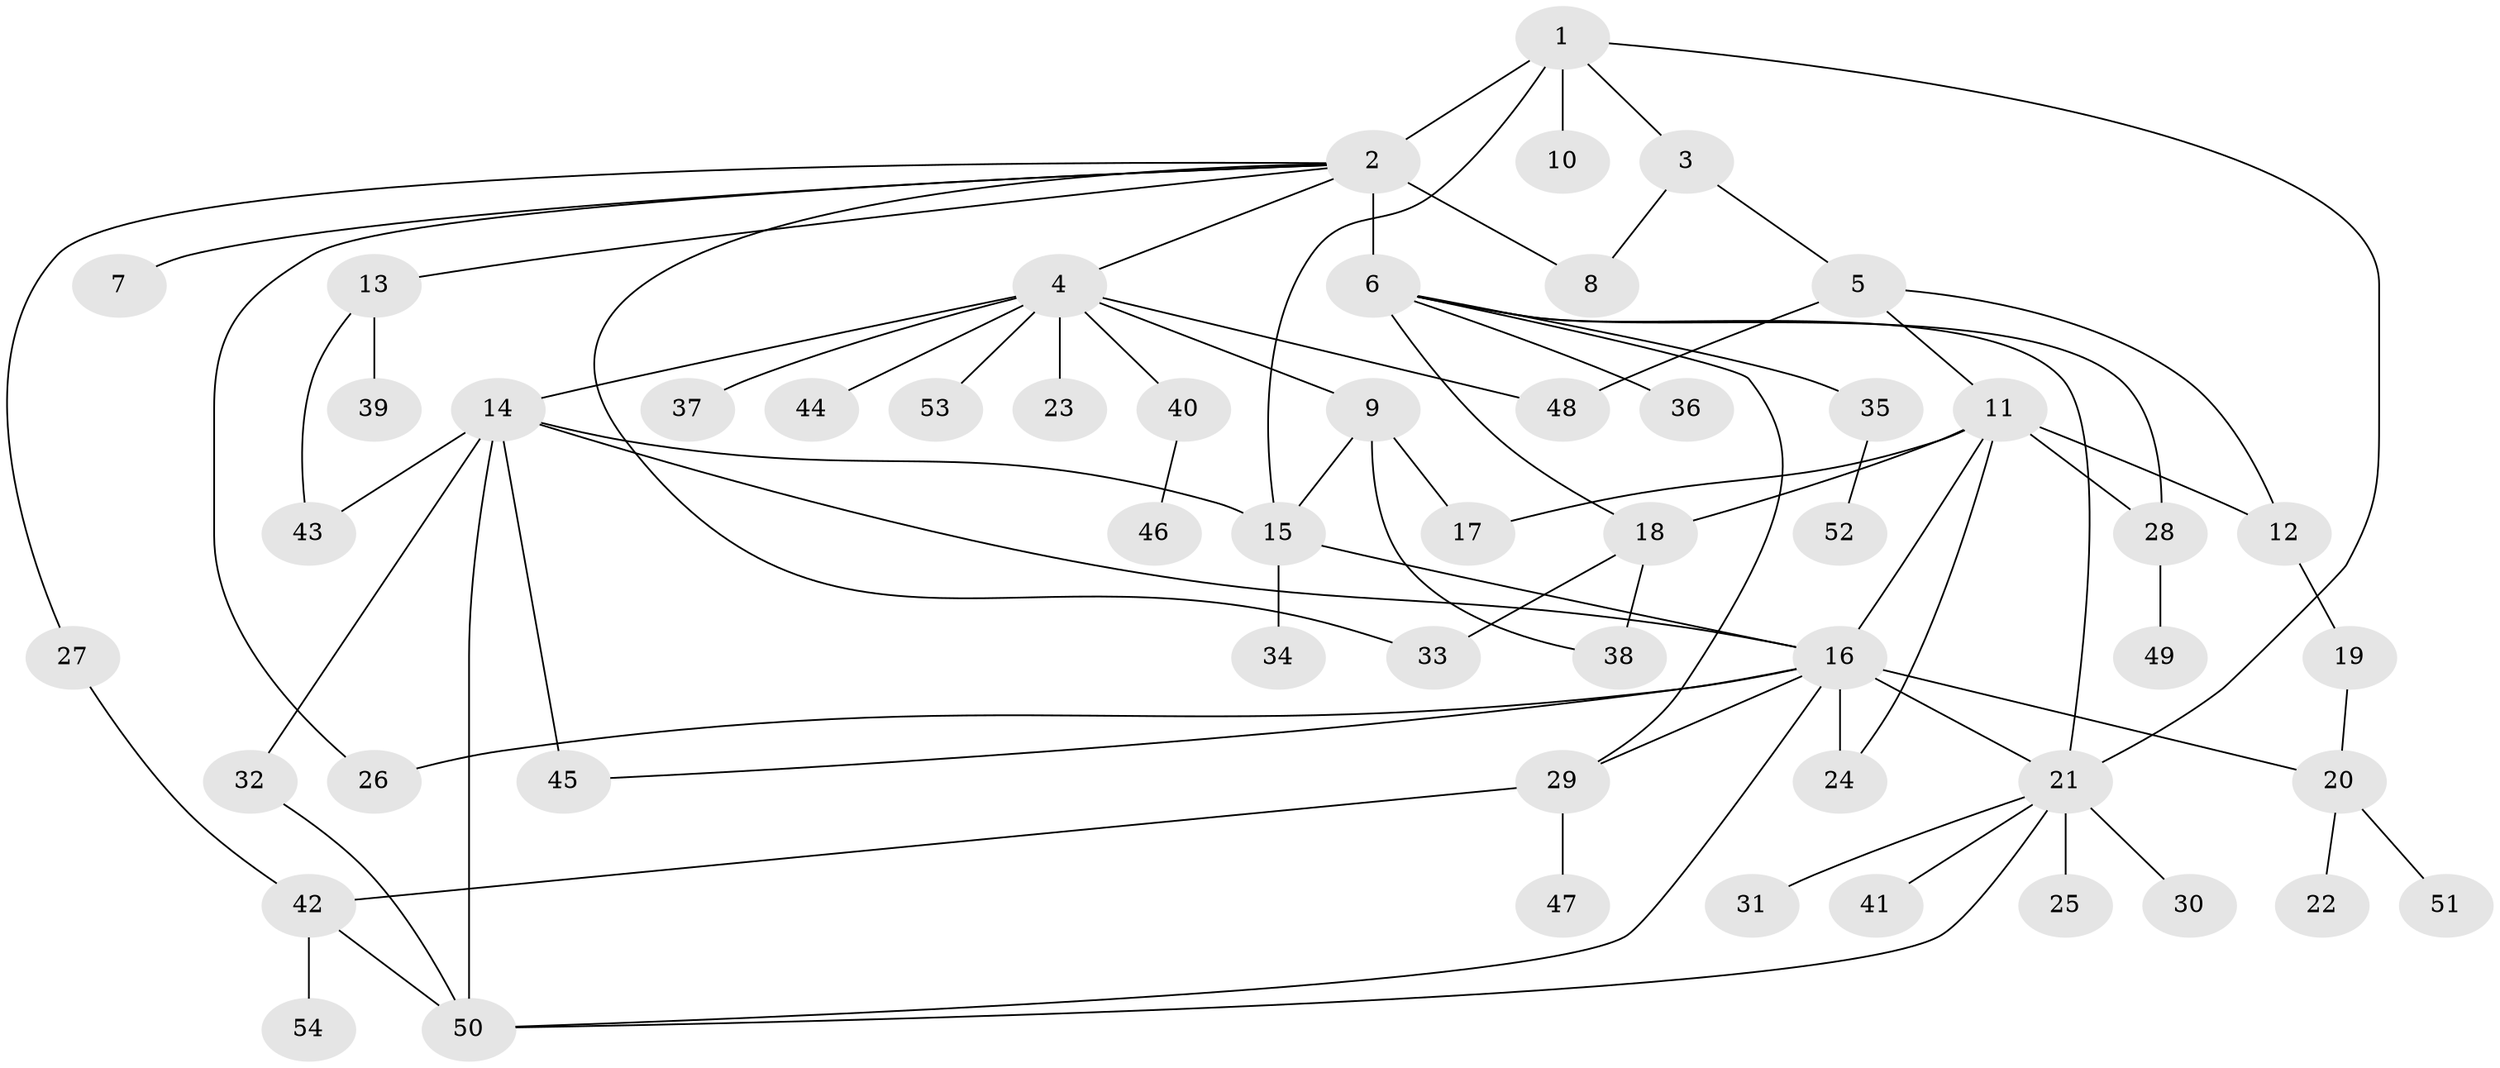 // original degree distribution, {8: 0.0078125, 30: 0.0078125, 4: 0.03125, 10: 0.0078125, 5: 0.0390625, 1: 0.5546875, 2: 0.25, 7: 0.015625, 11: 0.0078125, 9: 0.0078125, 3: 0.0390625, 15: 0.0078125, 12: 0.0078125, 6: 0.015625}
// Generated by graph-tools (version 1.1) at 2025/50/03/04/25 22:50:11]
// undirected, 54 vertices, 78 edges
graph export_dot {
  node [color=gray90,style=filled];
  1;
  2;
  3;
  4;
  5;
  6;
  7;
  8;
  9;
  10;
  11;
  12;
  13;
  14;
  15;
  16;
  17;
  18;
  19;
  20;
  21;
  22;
  23;
  24;
  25;
  26;
  27;
  28;
  29;
  30;
  31;
  32;
  33;
  34;
  35;
  36;
  37;
  38;
  39;
  40;
  41;
  42;
  43;
  44;
  45;
  46;
  47;
  48;
  49;
  50;
  51;
  52;
  53;
  54;
  1 -- 2 [weight=1.0];
  1 -- 3 [weight=1.0];
  1 -- 10 [weight=3.0];
  1 -- 15 [weight=1.0];
  1 -- 21 [weight=1.0];
  2 -- 4 [weight=1.0];
  2 -- 6 [weight=19.0];
  2 -- 7 [weight=1.0];
  2 -- 8 [weight=1.0];
  2 -- 13 [weight=1.0];
  2 -- 26 [weight=2.0];
  2 -- 27 [weight=1.0];
  2 -- 33 [weight=1.0];
  3 -- 5 [weight=1.0];
  3 -- 8 [weight=1.0];
  4 -- 9 [weight=1.0];
  4 -- 14 [weight=1.0];
  4 -- 23 [weight=1.0];
  4 -- 37 [weight=1.0];
  4 -- 40 [weight=1.0];
  4 -- 44 [weight=1.0];
  4 -- 48 [weight=1.0];
  4 -- 53 [weight=1.0];
  5 -- 11 [weight=1.0];
  5 -- 12 [weight=1.0];
  5 -- 48 [weight=1.0];
  6 -- 18 [weight=1.0];
  6 -- 21 [weight=1.0];
  6 -- 28 [weight=1.0];
  6 -- 29 [weight=1.0];
  6 -- 35 [weight=1.0];
  6 -- 36 [weight=1.0];
  9 -- 15 [weight=1.0];
  9 -- 17 [weight=3.0];
  9 -- 38 [weight=1.0];
  11 -- 12 [weight=1.0];
  11 -- 16 [weight=1.0];
  11 -- 17 [weight=1.0];
  11 -- 18 [weight=4.0];
  11 -- 24 [weight=1.0];
  11 -- 28 [weight=1.0];
  12 -- 19 [weight=4.0];
  13 -- 39 [weight=1.0];
  13 -- 43 [weight=1.0];
  14 -- 15 [weight=1.0];
  14 -- 16 [weight=1.0];
  14 -- 32 [weight=1.0];
  14 -- 43 [weight=1.0];
  14 -- 45 [weight=2.0];
  14 -- 50 [weight=1.0];
  15 -- 16 [weight=1.0];
  15 -- 34 [weight=4.0];
  16 -- 20 [weight=1.0];
  16 -- 21 [weight=1.0];
  16 -- 24 [weight=3.0];
  16 -- 26 [weight=1.0];
  16 -- 29 [weight=1.0];
  16 -- 45 [weight=1.0];
  16 -- 50 [weight=1.0];
  18 -- 33 [weight=1.0];
  18 -- 38 [weight=1.0];
  19 -- 20 [weight=1.0];
  20 -- 22 [weight=1.0];
  20 -- 51 [weight=1.0];
  21 -- 25 [weight=1.0];
  21 -- 30 [weight=3.0];
  21 -- 31 [weight=1.0];
  21 -- 41 [weight=1.0];
  21 -- 50 [weight=1.0];
  27 -- 42 [weight=1.0];
  28 -- 49 [weight=3.0];
  29 -- 42 [weight=1.0];
  29 -- 47 [weight=2.0];
  32 -- 50 [weight=1.0];
  35 -- 52 [weight=1.0];
  40 -- 46 [weight=1.0];
  42 -- 50 [weight=1.0];
  42 -- 54 [weight=1.0];
}
